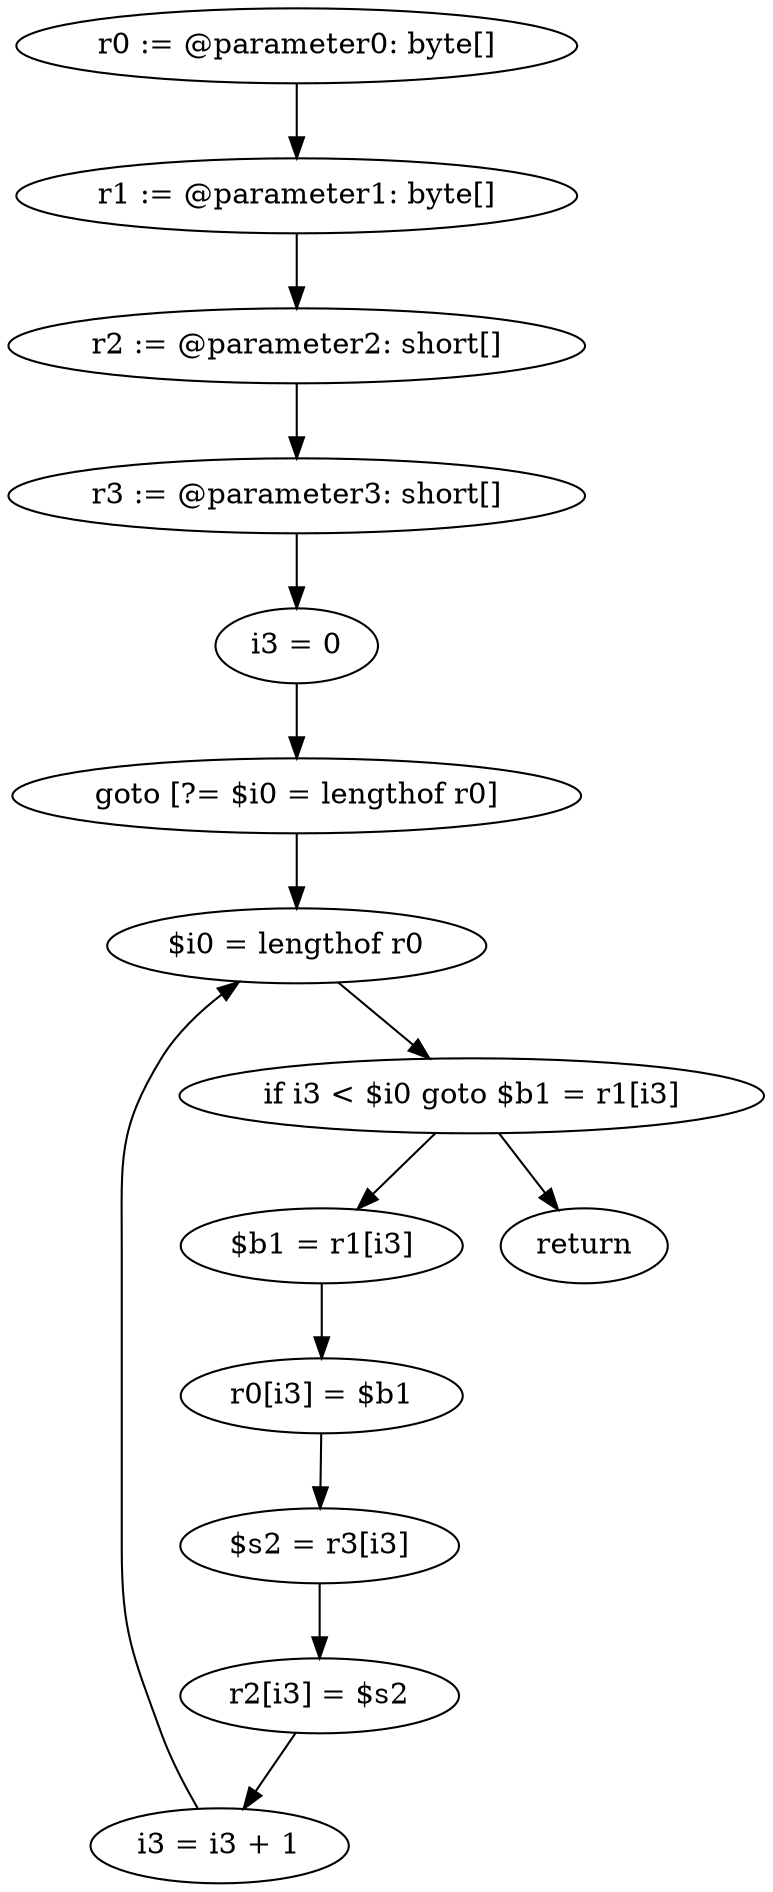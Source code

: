 digraph "unitGraph" {
    "r0 := @parameter0: byte[]"
    "r1 := @parameter1: byte[]"
    "r2 := @parameter2: short[]"
    "r3 := @parameter3: short[]"
    "i3 = 0"
    "goto [?= $i0 = lengthof r0]"
    "$b1 = r1[i3]"
    "r0[i3] = $b1"
    "$s2 = r3[i3]"
    "r2[i3] = $s2"
    "i3 = i3 + 1"
    "$i0 = lengthof r0"
    "if i3 < $i0 goto $b1 = r1[i3]"
    "return"
    "r0 := @parameter0: byte[]"->"r1 := @parameter1: byte[]";
    "r1 := @parameter1: byte[]"->"r2 := @parameter2: short[]";
    "r2 := @parameter2: short[]"->"r3 := @parameter3: short[]";
    "r3 := @parameter3: short[]"->"i3 = 0";
    "i3 = 0"->"goto [?= $i0 = lengthof r0]";
    "goto [?= $i0 = lengthof r0]"->"$i0 = lengthof r0";
    "$b1 = r1[i3]"->"r0[i3] = $b1";
    "r0[i3] = $b1"->"$s2 = r3[i3]";
    "$s2 = r3[i3]"->"r2[i3] = $s2";
    "r2[i3] = $s2"->"i3 = i3 + 1";
    "i3 = i3 + 1"->"$i0 = lengthof r0";
    "$i0 = lengthof r0"->"if i3 < $i0 goto $b1 = r1[i3]";
    "if i3 < $i0 goto $b1 = r1[i3]"->"return";
    "if i3 < $i0 goto $b1 = r1[i3]"->"$b1 = r1[i3]";
}
